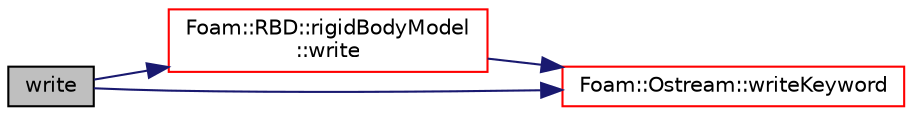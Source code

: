 digraph "write"
{
  bgcolor="transparent";
  edge [fontname="Helvetica",fontsize="10",labelfontname="Helvetica",labelfontsize="10"];
  node [fontname="Helvetica",fontsize="10",shape=record];
  rankdir="LR";
  Node1201 [label="write",height=0.2,width=0.4,color="black", fillcolor="grey75", style="filled", fontcolor="black"];
  Node1201 -> Node1202 [color="midnightblue",fontsize="10",style="solid",fontname="Helvetica"];
  Node1202 [label="Foam::RBD::rigidBodyModel\l::write",height=0.2,width=0.4,color="red",URL="$a30453.html#a293fdfec8bdfbd5c3913ab4c9f3454ff",tooltip="Write. "];
  Node1202 -> Node1213 [color="midnightblue",fontsize="10",style="solid",fontname="Helvetica"];
  Node1213 [label="Foam::Ostream::writeKeyword",height=0.2,width=0.4,color="red",URL="$a27345.html#a3c58b2bb9174ea3c4a5fa58095d1290e",tooltip="Write the keyword followed by an appropriate indentation. "];
  Node1201 -> Node1213 [color="midnightblue",fontsize="10",style="solid",fontname="Helvetica"];
}
